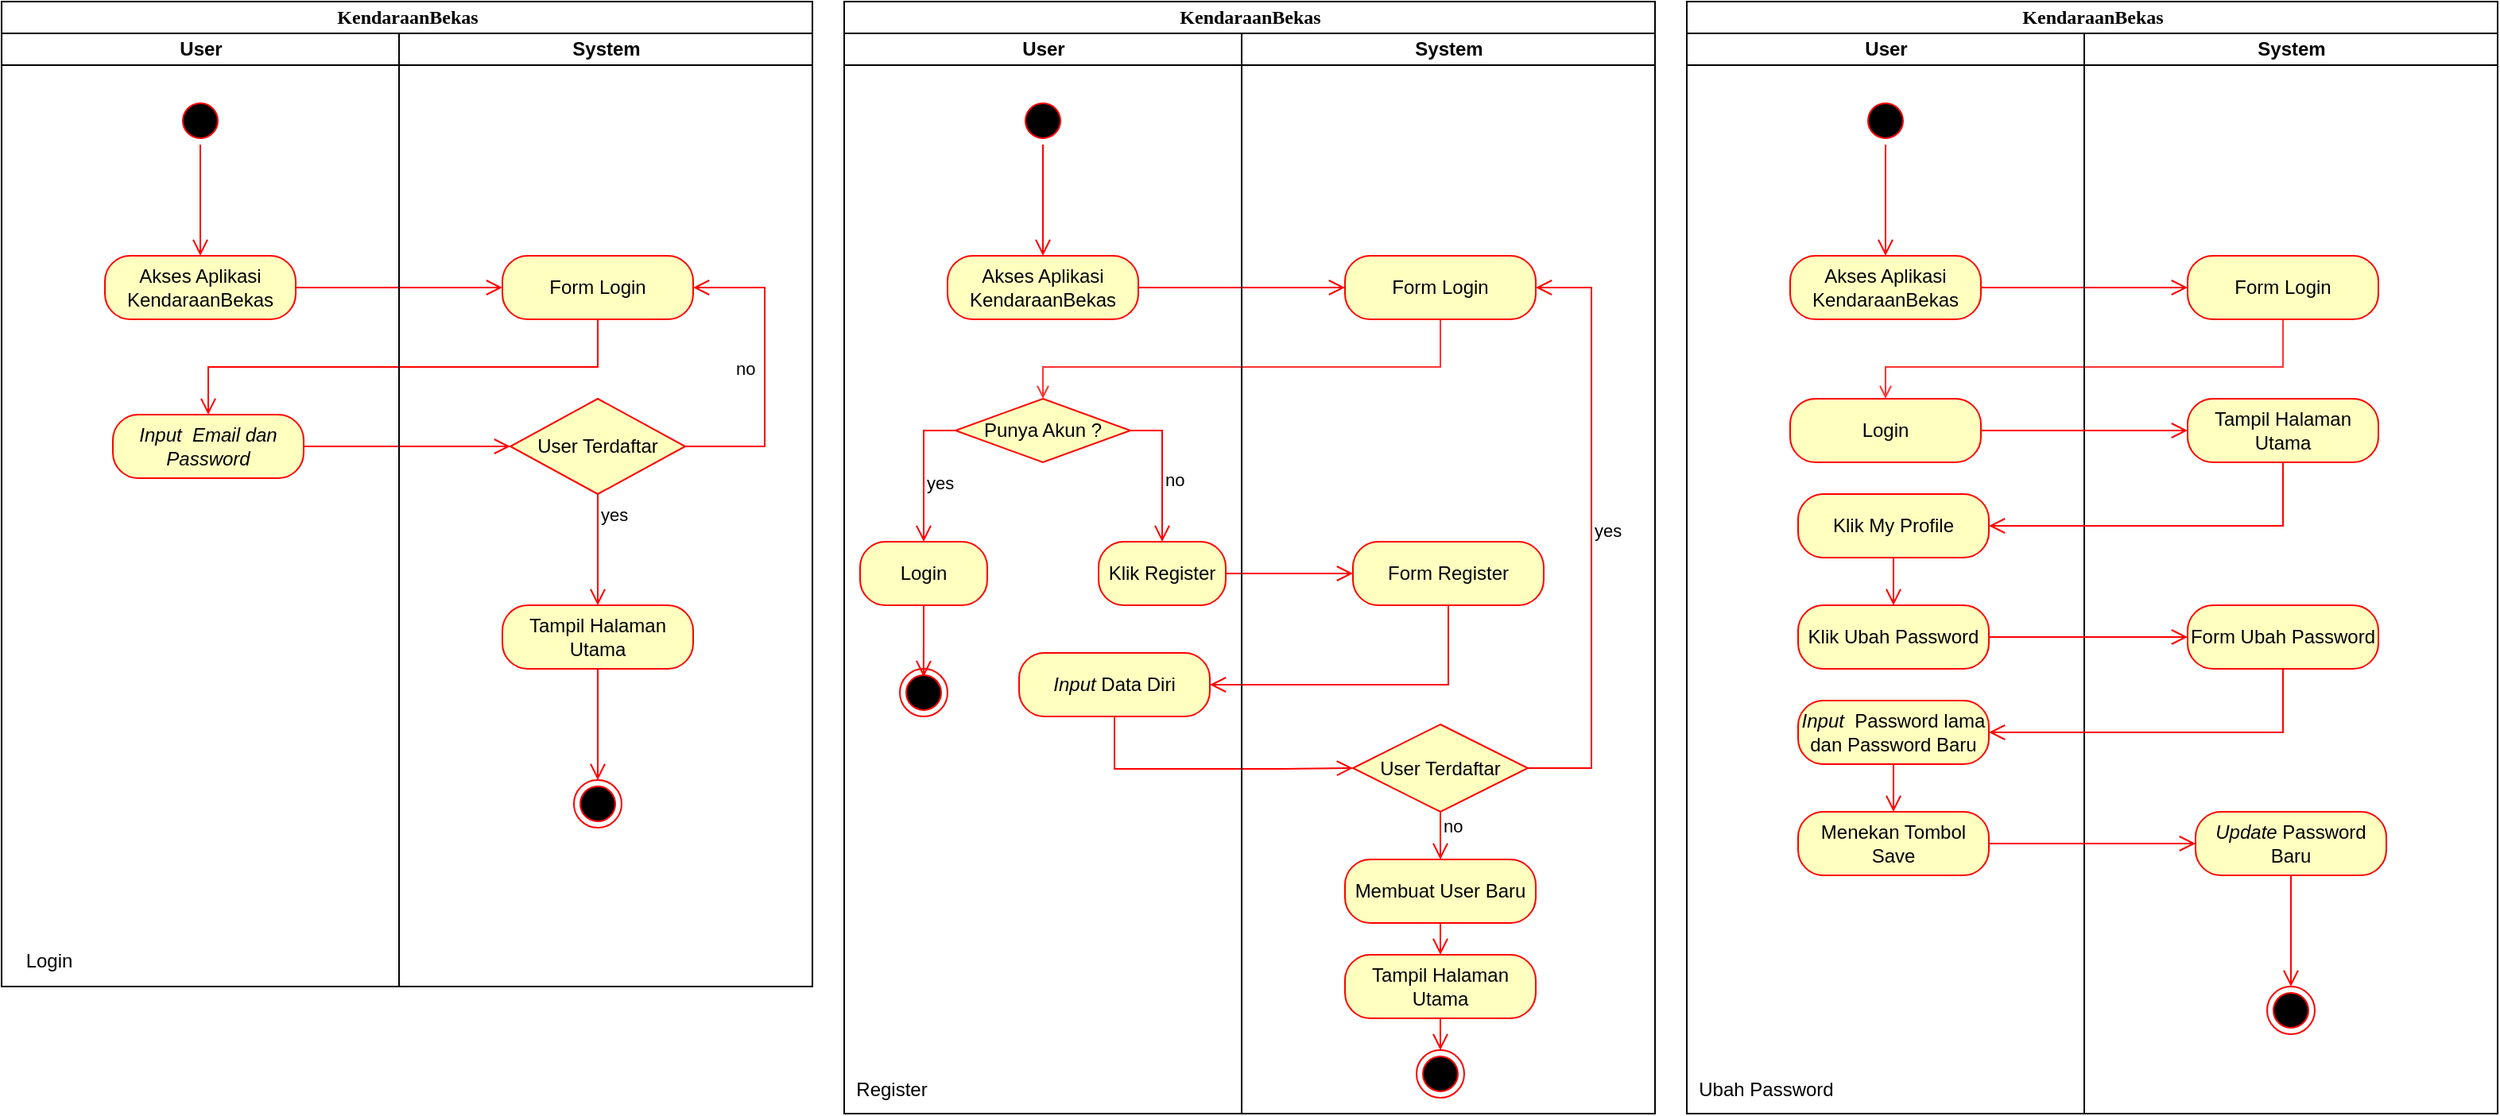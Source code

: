 <mxfile version="16.1.2" type="github">
  <diagram name="Page-1" id="0783ab3e-0a74-02c8-0abd-f7b4e66b4bec">
    <mxGraphModel dx="1186" dy="692" grid="1" gridSize="10" guides="1" tooltips="1" connect="1" arrows="1" fold="1" page="1" pageScale="1" pageWidth="850" pageHeight="1100" background="none" math="0" shadow="0">
      <root>
        <mxCell id="0" />
        <mxCell id="1" parent="0" />
        <mxCell id="1c1d494c118603dd-1" value="KendaraanBekas" style="swimlane;html=1;childLayout=stackLayout;startSize=20;rounded=0;shadow=0;comic=0;labelBackgroundColor=none;strokeWidth=1;fontFamily=Verdana;fontSize=12;align=center;" parent="1" vertex="1">
          <mxGeometry x="40" y="20" width="510" height="620" as="geometry" />
        </mxCell>
        <mxCell id="1c1d494c118603dd-2" value="User" style="swimlane;html=1;startSize=20;" parent="1c1d494c118603dd-1" vertex="1">
          <mxGeometry y="20" width="250" height="600" as="geometry" />
        </mxCell>
        <mxCell id="HbQ1YfReIVzo1ypkKAUV-1" value="" style="ellipse;html=1;shape=startState;fillColor=#000000;strokeColor=#ff0000;" vertex="1" parent="1c1d494c118603dd-2">
          <mxGeometry x="110" y="40" width="30" height="30" as="geometry" />
        </mxCell>
        <mxCell id="HbQ1YfReIVzo1ypkKAUV-2" value="" style="edgeStyle=orthogonalEdgeStyle;html=1;verticalAlign=bottom;endArrow=open;endSize=8;strokeColor=#ff0000;rounded=0;entryX=0.5;entryY=0;entryDx=0;entryDy=0;" edge="1" source="HbQ1YfReIVzo1ypkKAUV-1" parent="1c1d494c118603dd-2" target="HbQ1YfReIVzo1ypkKAUV-4">
          <mxGeometry relative="1" as="geometry">
            <mxPoint x="125" y="130" as="targetPoint" />
          </mxGeometry>
        </mxCell>
        <mxCell id="HbQ1YfReIVzo1ypkKAUV-4" value="Akses Aplikasi KendaraanBekas" style="rounded=1;whiteSpace=wrap;html=1;arcSize=40;fontColor=#000000;fillColor=#ffffc0;strokeColor=#ff0000;" vertex="1" parent="1c1d494c118603dd-2">
          <mxGeometry x="65" y="140" width="120" height="40" as="geometry" />
        </mxCell>
        <mxCell id="HbQ1YfReIVzo1ypkKAUV-8" value="&lt;i&gt;Input &amp;nbsp;Email dan Password&lt;/i&gt;" style="rounded=1;whiteSpace=wrap;html=1;arcSize=40;fontColor=#000000;fillColor=#ffffc0;strokeColor=#ff0000;" vertex="1" parent="1c1d494c118603dd-2">
          <mxGeometry x="70" y="240" width="120" height="40" as="geometry" />
        </mxCell>
        <mxCell id="HbQ1YfReIVzo1ypkKAUV-35" value="Login" style="text;html=1;strokeColor=none;fillColor=none;align=center;verticalAlign=middle;whiteSpace=wrap;rounded=0;" vertex="1" parent="1c1d494c118603dd-2">
          <mxGeometry y="569" width="60" height="30" as="geometry" />
        </mxCell>
        <mxCell id="HbQ1YfReIVzo1ypkKAUV-5" value="" style="edgeStyle=orthogonalEdgeStyle;html=1;verticalAlign=bottom;endArrow=open;endSize=8;strokeColor=#ff0000;rounded=0;entryX=0;entryY=0.5;entryDx=0;entryDy=0;" edge="1" source="HbQ1YfReIVzo1ypkKAUV-4" parent="1c1d494c118603dd-1" target="HbQ1YfReIVzo1ypkKAUV-6">
          <mxGeometry relative="1" as="geometry">
            <mxPoint x="125" y="260" as="targetPoint" />
          </mxGeometry>
        </mxCell>
        <mxCell id="HbQ1YfReIVzo1ypkKAUV-7" value="" style="edgeStyle=orthogonalEdgeStyle;html=1;verticalAlign=bottom;endArrow=open;endSize=8;strokeColor=#ff0000;rounded=0;entryX=0.5;entryY=0;entryDx=0;entryDy=0;" edge="1" source="HbQ1YfReIVzo1ypkKAUV-6" parent="1c1d494c118603dd-1" target="HbQ1YfReIVzo1ypkKAUV-8">
          <mxGeometry relative="1" as="geometry">
            <mxPoint x="375" y="260" as="targetPoint" />
            <Array as="points">
              <mxPoint x="375" y="230" />
              <mxPoint x="130" y="230" />
            </Array>
          </mxGeometry>
        </mxCell>
        <mxCell id="HbQ1YfReIVzo1ypkKAUV-9" value="" style="edgeStyle=orthogonalEdgeStyle;html=1;verticalAlign=bottom;endArrow=open;endSize=8;strokeColor=#ff0000;rounded=0;entryX=0;entryY=0.5;entryDx=0;entryDy=0;" edge="1" source="HbQ1YfReIVzo1ypkKAUV-8" parent="1c1d494c118603dd-1" target="HbQ1YfReIVzo1ypkKAUV-10">
          <mxGeometry relative="1" as="geometry">
            <mxPoint x="130" y="350" as="targetPoint" />
          </mxGeometry>
        </mxCell>
        <mxCell id="1c1d494c118603dd-3" value="System" style="swimlane;html=1;startSize=20;" parent="1c1d494c118603dd-1" vertex="1">
          <mxGeometry x="250" y="20" width="260" height="600" as="geometry" />
        </mxCell>
        <mxCell id="HbQ1YfReIVzo1ypkKAUV-6" value="Form Login" style="rounded=1;whiteSpace=wrap;html=1;arcSize=40;fontColor=#000000;fillColor=#ffffc0;strokeColor=#ff0000;" vertex="1" parent="1c1d494c118603dd-3">
          <mxGeometry x="65" y="140" width="120" height="40" as="geometry" />
        </mxCell>
        <mxCell id="HbQ1YfReIVzo1ypkKAUV-10" value="User Terdaftar" style="rhombus;whiteSpace=wrap;html=1;fillColor=#ffffc0;strokeColor=#ff0000;" vertex="1" parent="1c1d494c118603dd-3">
          <mxGeometry x="70" y="230" width="110" height="60" as="geometry" />
        </mxCell>
        <mxCell id="HbQ1YfReIVzo1ypkKAUV-11" value="no" style="edgeStyle=orthogonalEdgeStyle;html=1;align=left;verticalAlign=bottom;endArrow=open;endSize=8;strokeColor=#ff0000;rounded=0;entryX=1;entryY=0.5;entryDx=0;entryDy=0;" edge="1" source="HbQ1YfReIVzo1ypkKAUV-10" parent="1c1d494c118603dd-3" target="HbQ1YfReIVzo1ypkKAUV-6">
          <mxGeometry x="-0.077" y="20" relative="1" as="geometry">
            <mxPoint x="230" y="270" as="targetPoint" />
            <Array as="points">
              <mxPoint x="230" y="260" />
              <mxPoint x="230" y="160" />
            </Array>
            <mxPoint as="offset" />
          </mxGeometry>
        </mxCell>
        <mxCell id="HbQ1YfReIVzo1ypkKAUV-12" value="yes" style="edgeStyle=orthogonalEdgeStyle;html=1;align=left;verticalAlign=top;endArrow=open;endSize=8;strokeColor=#ff0000;rounded=0;entryX=0.5;entryY=0;entryDx=0;entryDy=0;" edge="1" source="HbQ1YfReIVzo1ypkKAUV-10" parent="1c1d494c118603dd-3" target="HbQ1YfReIVzo1ypkKAUV-13">
          <mxGeometry x="-1" relative="1" as="geometry">
            <mxPoint x="90" y="350" as="targetPoint" />
            <Array as="points">
              <mxPoint x="125" y="340" />
              <mxPoint x="125" y="340" />
            </Array>
          </mxGeometry>
        </mxCell>
        <mxCell id="HbQ1YfReIVzo1ypkKAUV-13" value="Tampil Halaman Utama" style="rounded=1;whiteSpace=wrap;html=1;arcSize=40;fontColor=#000000;fillColor=#ffffc0;strokeColor=#ff0000;" vertex="1" parent="1c1d494c118603dd-3">
          <mxGeometry x="65" y="360" width="120" height="40" as="geometry" />
        </mxCell>
        <mxCell id="HbQ1YfReIVzo1ypkKAUV-14" value="" style="edgeStyle=orthogonalEdgeStyle;html=1;verticalAlign=bottom;endArrow=open;endSize=8;strokeColor=#ff0000;rounded=0;" edge="1" source="HbQ1YfReIVzo1ypkKAUV-13" parent="1c1d494c118603dd-3" target="HbQ1YfReIVzo1ypkKAUV-15">
          <mxGeometry relative="1" as="geometry">
            <mxPoint x="130" y="460" as="targetPoint" />
            <Array as="points" />
          </mxGeometry>
        </mxCell>
        <mxCell id="HbQ1YfReIVzo1ypkKAUV-15" value="" style="ellipse;html=1;shape=endState;fillColor=#000000;strokeColor=#ff0000;" vertex="1" parent="1c1d494c118603dd-3">
          <mxGeometry x="110" y="470" width="30" height="30" as="geometry" />
        </mxCell>
        <mxCell id="HbQ1YfReIVzo1ypkKAUV-18" value="KendaraanBekas" style="swimlane;html=1;childLayout=stackLayout;startSize=20;rounded=0;shadow=0;comic=0;labelBackgroundColor=none;strokeWidth=1;fontFamily=Verdana;fontSize=12;align=center;" vertex="1" parent="1">
          <mxGeometry x="570" y="20" width="510" height="700" as="geometry" />
        </mxCell>
        <mxCell id="HbQ1YfReIVzo1ypkKAUV-19" value="User" style="swimlane;html=1;startSize=20;" vertex="1" parent="HbQ1YfReIVzo1ypkKAUV-18">
          <mxGeometry y="20" width="250" height="680" as="geometry" />
        </mxCell>
        <mxCell id="HbQ1YfReIVzo1ypkKAUV-20" value="" style="ellipse;html=1;shape=startState;fillColor=#000000;strokeColor=#ff0000;" vertex="1" parent="HbQ1YfReIVzo1ypkKAUV-19">
          <mxGeometry x="110" y="40" width="30" height="30" as="geometry" />
        </mxCell>
        <mxCell id="HbQ1YfReIVzo1ypkKAUV-21" value="" style="edgeStyle=orthogonalEdgeStyle;html=1;verticalAlign=bottom;endArrow=open;endSize=8;strokeColor=#ff0000;rounded=0;entryX=0.5;entryY=0;entryDx=0;entryDy=0;" edge="1" parent="HbQ1YfReIVzo1ypkKAUV-19" source="HbQ1YfReIVzo1ypkKAUV-20" target="HbQ1YfReIVzo1ypkKAUV-22">
          <mxGeometry relative="1" as="geometry">
            <mxPoint x="125" y="130" as="targetPoint" />
          </mxGeometry>
        </mxCell>
        <mxCell id="HbQ1YfReIVzo1ypkKAUV-22" value="Akses Aplikasi KendaraanBekas" style="rounded=1;whiteSpace=wrap;html=1;arcSize=40;fontColor=#000000;fillColor=#ffffc0;strokeColor=#ff0000;" vertex="1" parent="HbQ1YfReIVzo1ypkKAUV-19">
          <mxGeometry x="65" y="140" width="120" height="40" as="geometry" />
        </mxCell>
        <mxCell id="HbQ1YfReIVzo1ypkKAUV-36" value="Register" style="text;html=1;strokeColor=none;fillColor=none;align=center;verticalAlign=middle;whiteSpace=wrap;rounded=0;" vertex="1" parent="HbQ1YfReIVzo1ypkKAUV-19">
          <mxGeometry y="650" width="60" height="30" as="geometry" />
        </mxCell>
        <mxCell id="HbQ1YfReIVzo1ypkKAUV-37" value="Punya Akun ?" style="rhombus;whiteSpace=wrap;html=1;fillColor=#ffffc0;strokeColor=#ff0000;" vertex="1" parent="HbQ1YfReIVzo1ypkKAUV-19">
          <mxGeometry x="70" y="230" width="110" height="40" as="geometry" />
        </mxCell>
        <mxCell id="HbQ1YfReIVzo1ypkKAUV-38" value="no" style="edgeStyle=orthogonalEdgeStyle;html=1;align=left;verticalAlign=bottom;endArrow=open;endSize=8;strokeColor=#ff0000;rounded=0;entryX=0.5;entryY=0;entryDx=0;entryDy=0;" edge="1" source="HbQ1YfReIVzo1ypkKAUV-37" parent="HbQ1YfReIVzo1ypkKAUV-19" target="HbQ1YfReIVzo1ypkKAUV-46">
          <mxGeometry x="0.334" relative="1" as="geometry">
            <mxPoint x="230" y="350" as="targetPoint" />
            <Array as="points">
              <mxPoint x="200" y="250" />
            </Array>
            <mxPoint as="offset" />
          </mxGeometry>
        </mxCell>
        <mxCell id="HbQ1YfReIVzo1ypkKAUV-39" value="yes" style="edgeStyle=orthogonalEdgeStyle;html=1;align=left;verticalAlign=top;endArrow=open;endSize=8;strokeColor=#ff0000;rounded=0;entryX=0.5;entryY=0;entryDx=0;entryDy=0;" edge="1" source="HbQ1YfReIVzo1ypkKAUV-37" parent="HbQ1YfReIVzo1ypkKAUV-19" target="HbQ1YfReIVzo1ypkKAUV-40">
          <mxGeometry x="-0.11" relative="1" as="geometry">
            <mxPoint x="75" y="410" as="targetPoint" />
            <Array as="points">
              <mxPoint x="50" y="250" />
            </Array>
            <mxPoint as="offset" />
          </mxGeometry>
        </mxCell>
        <mxCell id="HbQ1YfReIVzo1ypkKAUV-40" value="Login" style="rounded=1;whiteSpace=wrap;html=1;arcSize=40;fontColor=#000000;fillColor=#ffffc0;strokeColor=#ff0000;" vertex="1" parent="HbQ1YfReIVzo1ypkKAUV-19">
          <mxGeometry x="10" y="320" width="80" height="40" as="geometry" />
        </mxCell>
        <mxCell id="HbQ1YfReIVzo1ypkKAUV-41" value="" style="edgeStyle=orthogonalEdgeStyle;html=1;verticalAlign=bottom;endArrow=open;endSize=8;strokeColor=#ff0000;rounded=0;entryX=0.498;entryY=0.169;entryDx=0;entryDy=0;entryPerimeter=0;" edge="1" source="HbQ1YfReIVzo1ypkKAUV-40" parent="HbQ1YfReIVzo1ypkKAUV-19" target="HbQ1YfReIVzo1ypkKAUV-44">
          <mxGeometry relative="1" as="geometry">
            <mxPoint x="100" y="520" as="targetPoint" />
          </mxGeometry>
        </mxCell>
        <mxCell id="HbQ1YfReIVzo1ypkKAUV-44" value="" style="ellipse;html=1;shape=endState;fillColor=#000000;strokeColor=#ff0000;" vertex="1" parent="HbQ1YfReIVzo1ypkKAUV-19">
          <mxGeometry x="35" y="400" width="30" height="30" as="geometry" />
        </mxCell>
        <mxCell id="HbQ1YfReIVzo1ypkKAUV-46" value="Klik Register" style="rounded=1;whiteSpace=wrap;html=1;arcSize=40;fontColor=#000000;fillColor=#ffffc0;strokeColor=#ff0000;" vertex="1" parent="HbQ1YfReIVzo1ypkKAUV-19">
          <mxGeometry x="160" y="320" width="80" height="40" as="geometry" />
        </mxCell>
        <mxCell id="HbQ1YfReIVzo1ypkKAUV-52" value="&lt;i&gt;Input&lt;/i&gt;&amp;nbsp;Data Diri" style="rounded=1;whiteSpace=wrap;html=1;arcSize=40;fontColor=#000000;fillColor=#ffffc0;strokeColor=#ff0000;" vertex="1" parent="HbQ1YfReIVzo1ypkKAUV-19">
          <mxGeometry x="110" y="390" width="120" height="40" as="geometry" />
        </mxCell>
        <mxCell id="HbQ1YfReIVzo1ypkKAUV-24" value="" style="edgeStyle=orthogonalEdgeStyle;html=1;verticalAlign=bottom;endArrow=open;endSize=8;strokeColor=#ff0000;rounded=0;entryX=0;entryY=0.5;entryDx=0;entryDy=0;" edge="1" parent="HbQ1YfReIVzo1ypkKAUV-18" source="HbQ1YfReIVzo1ypkKAUV-22" target="HbQ1YfReIVzo1ypkKAUV-28">
          <mxGeometry relative="1" as="geometry">
            <mxPoint x="125" y="260" as="targetPoint" />
          </mxGeometry>
        </mxCell>
        <mxCell id="HbQ1YfReIVzo1ypkKAUV-45" style="edgeStyle=orthogonalEdgeStyle;rounded=0;orthogonalLoop=1;jettySize=auto;html=1;entryX=0.5;entryY=0;entryDx=0;entryDy=0;endArrow=open;endFill=0;strokeColor=#FF3333;" edge="1" parent="HbQ1YfReIVzo1ypkKAUV-18" source="HbQ1YfReIVzo1ypkKAUV-28" target="HbQ1YfReIVzo1ypkKAUV-37">
          <mxGeometry relative="1" as="geometry">
            <Array as="points">
              <mxPoint x="375" y="230" />
              <mxPoint x="125" y="230" />
            </Array>
          </mxGeometry>
        </mxCell>
        <mxCell id="HbQ1YfReIVzo1ypkKAUV-47" value="" style="edgeStyle=orthogonalEdgeStyle;html=1;verticalAlign=bottom;endArrow=open;endSize=8;strokeColor=#ff0000;rounded=0;entryX=0;entryY=0.5;entryDx=0;entryDy=0;" edge="1" source="HbQ1YfReIVzo1ypkKAUV-46" parent="HbQ1YfReIVzo1ypkKAUV-18" target="HbQ1YfReIVzo1ypkKAUV-48">
          <mxGeometry relative="1" as="geometry">
            <mxPoint x="170" y="440" as="targetPoint" />
          </mxGeometry>
        </mxCell>
        <mxCell id="HbQ1YfReIVzo1ypkKAUV-49" value="" style="edgeStyle=orthogonalEdgeStyle;html=1;verticalAlign=bottom;endArrow=open;endSize=8;strokeColor=#ff0000;rounded=0;entryX=1;entryY=0.5;entryDx=0;entryDy=0;" edge="1" source="HbQ1YfReIVzo1ypkKAUV-48" parent="HbQ1YfReIVzo1ypkKAUV-18" target="HbQ1YfReIVzo1ypkKAUV-52">
          <mxGeometry relative="1" as="geometry">
            <mxPoint x="380" y="440" as="targetPoint" />
            <Array as="points">
              <mxPoint x="380" y="430" />
            </Array>
          </mxGeometry>
        </mxCell>
        <mxCell id="HbQ1YfReIVzo1ypkKAUV-53" value="" style="edgeStyle=orthogonalEdgeStyle;html=1;verticalAlign=bottom;endArrow=open;endSize=8;strokeColor=#ff0000;rounded=0;entryX=0;entryY=0.5;entryDx=0;entryDy=0;" edge="1" source="HbQ1YfReIVzo1ypkKAUV-52" parent="HbQ1YfReIVzo1ypkKAUV-18" target="HbQ1YfReIVzo1ypkKAUV-54">
          <mxGeometry relative="1" as="geometry">
            <mxPoint x="170" y="510" as="targetPoint" />
            <Array as="points">
              <mxPoint x="170" y="483" />
              <mxPoint x="275" y="483" />
            </Array>
          </mxGeometry>
        </mxCell>
        <mxCell id="HbQ1YfReIVzo1ypkKAUV-27" value="System" style="swimlane;html=1;startSize=20;" vertex="1" parent="HbQ1YfReIVzo1ypkKAUV-18">
          <mxGeometry x="250" y="20" width="260" height="680" as="geometry" />
        </mxCell>
        <mxCell id="HbQ1YfReIVzo1ypkKAUV-28" value="Form Login" style="rounded=1;whiteSpace=wrap;html=1;arcSize=40;fontColor=#000000;fillColor=#ffffc0;strokeColor=#ff0000;" vertex="1" parent="HbQ1YfReIVzo1ypkKAUV-27">
          <mxGeometry x="65" y="140" width="120" height="40" as="geometry" />
        </mxCell>
        <mxCell id="HbQ1YfReIVzo1ypkKAUV-48" value="Form Register" style="rounded=1;whiteSpace=wrap;html=1;arcSize=40;fontColor=#000000;fillColor=#ffffc0;strokeColor=#ff0000;" vertex="1" parent="HbQ1YfReIVzo1ypkKAUV-27">
          <mxGeometry x="70" y="320" width="120" height="40" as="geometry" />
        </mxCell>
        <mxCell id="HbQ1YfReIVzo1ypkKAUV-54" value="User Terdaftar" style="rhombus;whiteSpace=wrap;html=1;fillColor=#ffffc0;strokeColor=#ff0000;" vertex="1" parent="HbQ1YfReIVzo1ypkKAUV-27">
          <mxGeometry x="70" y="435" width="110" height="55" as="geometry" />
        </mxCell>
        <mxCell id="HbQ1YfReIVzo1ypkKAUV-55" value="no" style="edgeStyle=orthogonalEdgeStyle;html=1;align=left;verticalAlign=bottom;endArrow=open;endSize=8;strokeColor=#ff0000;rounded=0;entryX=1;entryY=0.5;entryDx=0;entryDy=0;" edge="1" source="HbQ1YfReIVzo1ypkKAUV-54" parent="HbQ1YfReIVzo1ypkKAUV-27" target="HbQ1YfReIVzo1ypkKAUV-28">
          <mxGeometry x="-1" y="-71" relative="1" as="geometry">
            <mxPoint x="215" y="455" as="targetPoint" />
            <Array as="points">
              <mxPoint x="220" y="463" />
              <mxPoint x="220" y="160" />
            </Array>
            <mxPoint x="-55" y="-26" as="offset" />
          </mxGeometry>
        </mxCell>
        <mxCell id="HbQ1YfReIVzo1ypkKAUV-56" value="yes" style="edgeStyle=orthogonalEdgeStyle;html=1;align=left;verticalAlign=top;endArrow=open;endSize=8;strokeColor=#ff0000;rounded=0;entryX=0.5;entryY=0;entryDx=0;entryDy=0;" edge="1" source="HbQ1YfReIVzo1ypkKAUV-54" parent="HbQ1YfReIVzo1ypkKAUV-27" target="HbQ1YfReIVzo1ypkKAUV-57">
          <mxGeometry x="-1" y="212" relative="1" as="geometry">
            <mxPoint x="75" y="535" as="targetPoint" />
            <mxPoint x="-117" y="-190" as="offset" />
          </mxGeometry>
        </mxCell>
        <mxCell id="HbQ1YfReIVzo1ypkKAUV-57" value="Membuat User Baru" style="rounded=1;whiteSpace=wrap;html=1;arcSize=40;fontColor=#000000;fillColor=#ffffc0;strokeColor=#ff0000;" vertex="1" parent="HbQ1YfReIVzo1ypkKAUV-27">
          <mxGeometry x="65" y="520" width="120" height="40" as="geometry" />
        </mxCell>
        <mxCell id="HbQ1YfReIVzo1ypkKAUV-58" value="" style="edgeStyle=orthogonalEdgeStyle;html=1;verticalAlign=bottom;endArrow=open;endSize=8;strokeColor=#ff0000;rounded=0;entryX=0.5;entryY=0;entryDx=0;entryDy=0;" edge="1" source="HbQ1YfReIVzo1ypkKAUV-57" parent="HbQ1YfReIVzo1ypkKAUV-27" target="HbQ1YfReIVzo1ypkKAUV-59">
          <mxGeometry relative="1" as="geometry">
            <mxPoint x="150" y="635" as="targetPoint" />
            <Array as="points" />
          </mxGeometry>
        </mxCell>
        <mxCell id="HbQ1YfReIVzo1ypkKAUV-59" value="Tampil Halaman Utama" style="rounded=1;whiteSpace=wrap;html=1;arcSize=40;fontColor=#000000;fillColor=#ffffc0;strokeColor=#ff0000;" vertex="1" parent="HbQ1YfReIVzo1ypkKAUV-27">
          <mxGeometry x="65" y="580" width="120" height="40" as="geometry" />
        </mxCell>
        <mxCell id="HbQ1YfReIVzo1ypkKAUV-60" value="" style="edgeStyle=orthogonalEdgeStyle;html=1;verticalAlign=bottom;endArrow=open;endSize=8;strokeColor=#ff0000;rounded=0;entryX=0.5;entryY=0;entryDx=0;entryDy=0;" edge="1" source="HbQ1YfReIVzo1ypkKAUV-59" parent="HbQ1YfReIVzo1ypkKAUV-27" target="HbQ1YfReIVzo1ypkKAUV-61">
          <mxGeometry relative="1" as="geometry">
            <mxPoint x="125" y="740" as="targetPoint" />
          </mxGeometry>
        </mxCell>
        <mxCell id="HbQ1YfReIVzo1ypkKAUV-61" value="" style="ellipse;html=1;shape=endState;fillColor=#000000;strokeColor=#ff0000;" vertex="1" parent="HbQ1YfReIVzo1ypkKAUV-27">
          <mxGeometry x="110" y="640" width="30" height="30" as="geometry" />
        </mxCell>
        <mxCell id="HbQ1YfReIVzo1ypkKAUV-63" value="KendaraanBekas" style="swimlane;html=1;childLayout=stackLayout;startSize=20;rounded=0;shadow=0;comic=0;labelBackgroundColor=none;strokeWidth=1;fontFamily=Verdana;fontSize=12;align=center;" vertex="1" parent="1">
          <mxGeometry x="1100" y="20" width="510" height="700" as="geometry" />
        </mxCell>
        <mxCell id="HbQ1YfReIVzo1ypkKAUV-64" value="User" style="swimlane;html=1;startSize=20;" vertex="1" parent="HbQ1YfReIVzo1ypkKAUV-63">
          <mxGeometry y="20" width="250" height="680" as="geometry" />
        </mxCell>
        <mxCell id="HbQ1YfReIVzo1ypkKAUV-65" value="" style="ellipse;html=1;shape=startState;fillColor=#000000;strokeColor=#ff0000;" vertex="1" parent="HbQ1YfReIVzo1ypkKAUV-64">
          <mxGeometry x="110" y="40" width="30" height="30" as="geometry" />
        </mxCell>
        <mxCell id="HbQ1YfReIVzo1ypkKAUV-66" value="" style="edgeStyle=orthogonalEdgeStyle;html=1;verticalAlign=bottom;endArrow=open;endSize=8;strokeColor=#ff0000;rounded=0;entryX=0.5;entryY=0;entryDx=0;entryDy=0;" edge="1" parent="HbQ1YfReIVzo1ypkKAUV-64" source="HbQ1YfReIVzo1ypkKAUV-65" target="HbQ1YfReIVzo1ypkKAUV-67">
          <mxGeometry relative="1" as="geometry">
            <mxPoint x="125" y="130" as="targetPoint" />
          </mxGeometry>
        </mxCell>
        <mxCell id="HbQ1YfReIVzo1ypkKAUV-67" value="Akses Aplikasi KendaraanBekas" style="rounded=1;whiteSpace=wrap;html=1;arcSize=40;fontColor=#000000;fillColor=#ffffc0;strokeColor=#ff0000;" vertex="1" parent="HbQ1YfReIVzo1ypkKAUV-64">
          <mxGeometry x="65" y="140" width="120" height="40" as="geometry" />
        </mxCell>
        <mxCell id="HbQ1YfReIVzo1ypkKAUV-68" value="Ubah Password" style="text;html=1;strokeColor=none;fillColor=none;align=center;verticalAlign=middle;whiteSpace=wrap;rounded=0;" vertex="1" parent="HbQ1YfReIVzo1ypkKAUV-64">
          <mxGeometry y="650" width="100" height="30" as="geometry" />
        </mxCell>
        <mxCell id="HbQ1YfReIVzo1ypkKAUV-93" value="Login" style="rounded=1;whiteSpace=wrap;html=1;arcSize=40;fontColor=#000000;fillColor=#ffffc0;strokeColor=#ff0000;" vertex="1" parent="HbQ1YfReIVzo1ypkKAUV-64">
          <mxGeometry x="65" y="230" width="120" height="40" as="geometry" />
        </mxCell>
        <mxCell id="HbQ1YfReIVzo1ypkKAUV-97" value="Klik My Profile" style="rounded=1;whiteSpace=wrap;html=1;arcSize=40;fontColor=#000000;fillColor=#ffffc0;strokeColor=#ff0000;" vertex="1" parent="HbQ1YfReIVzo1ypkKAUV-64">
          <mxGeometry x="70" y="290" width="120" height="40" as="geometry" />
        </mxCell>
        <mxCell id="HbQ1YfReIVzo1ypkKAUV-98" value="" style="edgeStyle=orthogonalEdgeStyle;html=1;verticalAlign=bottom;endArrow=open;endSize=8;strokeColor=#ff0000;rounded=0;" edge="1" source="HbQ1YfReIVzo1ypkKAUV-97" parent="HbQ1YfReIVzo1ypkKAUV-64" target="HbQ1YfReIVzo1ypkKAUV-99">
          <mxGeometry relative="1" as="geometry">
            <mxPoint x="130" y="390" as="targetPoint" />
          </mxGeometry>
        </mxCell>
        <mxCell id="HbQ1YfReIVzo1ypkKAUV-99" value="Klik Ubah Password" style="rounded=1;whiteSpace=wrap;html=1;arcSize=40;fontColor=#000000;fillColor=#ffffc0;strokeColor=#ff0000;" vertex="1" parent="HbQ1YfReIVzo1ypkKAUV-64">
          <mxGeometry x="70" y="360" width="120" height="40" as="geometry" />
        </mxCell>
        <mxCell id="HbQ1YfReIVzo1ypkKAUV-105" value="&lt;i&gt;Input &lt;/i&gt;&amp;nbsp;Password lama dan Password Baru" style="rounded=1;whiteSpace=wrap;html=1;arcSize=40;fontColor=#000000;fillColor=#ffffc0;strokeColor=#ff0000;" vertex="1" parent="HbQ1YfReIVzo1ypkKAUV-64">
          <mxGeometry x="70" y="420" width="120" height="40" as="geometry" />
        </mxCell>
        <mxCell id="HbQ1YfReIVzo1ypkKAUV-106" value="" style="edgeStyle=orthogonalEdgeStyle;html=1;verticalAlign=bottom;endArrow=open;endSize=8;strokeColor=#ff0000;rounded=0;entryX=0.5;entryY=0;entryDx=0;entryDy=0;" edge="1" source="HbQ1YfReIVzo1ypkKAUV-105" parent="HbQ1YfReIVzo1ypkKAUV-64" target="HbQ1YfReIVzo1ypkKAUV-107">
          <mxGeometry relative="1" as="geometry">
            <mxPoint x="130" y="520" as="targetPoint" />
          </mxGeometry>
        </mxCell>
        <mxCell id="HbQ1YfReIVzo1ypkKAUV-107" value="Menekan Tombol Save" style="rounded=1;whiteSpace=wrap;html=1;arcSize=40;fontColor=#000000;fillColor=#ffffc0;strokeColor=#ff0000;" vertex="1" parent="HbQ1YfReIVzo1ypkKAUV-64">
          <mxGeometry x="70" y="490" width="120" height="40" as="geometry" />
        </mxCell>
        <mxCell id="HbQ1YfReIVzo1ypkKAUV-77" value="" style="edgeStyle=orthogonalEdgeStyle;html=1;verticalAlign=bottom;endArrow=open;endSize=8;strokeColor=#ff0000;rounded=0;entryX=0;entryY=0.5;entryDx=0;entryDy=0;" edge="1" parent="HbQ1YfReIVzo1ypkKAUV-63" source="HbQ1YfReIVzo1ypkKAUV-67" target="HbQ1YfReIVzo1ypkKAUV-83">
          <mxGeometry relative="1" as="geometry">
            <mxPoint x="125" y="260" as="targetPoint" />
          </mxGeometry>
        </mxCell>
        <mxCell id="HbQ1YfReIVzo1ypkKAUV-78" style="edgeStyle=orthogonalEdgeStyle;rounded=0;orthogonalLoop=1;jettySize=auto;html=1;endArrow=open;endFill=0;strokeColor=#FF3333;" edge="1" parent="HbQ1YfReIVzo1ypkKAUV-63" source="HbQ1YfReIVzo1ypkKAUV-83" target="HbQ1YfReIVzo1ypkKAUV-93">
          <mxGeometry relative="1" as="geometry">
            <Array as="points">
              <mxPoint x="375" y="230" />
              <mxPoint x="125" y="230" />
            </Array>
            <mxPoint x="125" y="250" as="targetPoint" />
          </mxGeometry>
        </mxCell>
        <mxCell id="HbQ1YfReIVzo1ypkKAUV-82" value="System" style="swimlane;html=1;startSize=20;" vertex="1" parent="HbQ1YfReIVzo1ypkKAUV-63">
          <mxGeometry x="250" y="20" width="260" height="680" as="geometry" />
        </mxCell>
        <mxCell id="HbQ1YfReIVzo1ypkKAUV-83" value="Form Login" style="rounded=1;whiteSpace=wrap;html=1;arcSize=40;fontColor=#000000;fillColor=#ffffc0;strokeColor=#ff0000;" vertex="1" parent="HbQ1YfReIVzo1ypkKAUV-82">
          <mxGeometry x="65" y="140" width="120" height="40" as="geometry" />
        </mxCell>
        <mxCell id="HbQ1YfReIVzo1ypkKAUV-95" value="Tampil Halaman Utama" style="rounded=1;whiteSpace=wrap;html=1;arcSize=40;fontColor=#000000;fillColor=#ffffc0;strokeColor=#ff0000;" vertex="1" parent="HbQ1YfReIVzo1ypkKAUV-82">
          <mxGeometry x="65" y="230" width="120" height="40" as="geometry" />
        </mxCell>
        <mxCell id="HbQ1YfReIVzo1ypkKAUV-103" value="Form Ubah Password" style="rounded=1;whiteSpace=wrap;html=1;arcSize=40;fontColor=#000000;fillColor=#ffffc0;strokeColor=#ff0000;" vertex="1" parent="HbQ1YfReIVzo1ypkKAUV-82">
          <mxGeometry x="65" y="360" width="120" height="40" as="geometry" />
        </mxCell>
        <mxCell id="HbQ1YfReIVzo1ypkKAUV-109" value="&lt;i&gt;Update&lt;/i&gt;&amp;nbsp;Password Baru" style="rounded=1;whiteSpace=wrap;html=1;arcSize=40;fontColor=#000000;fillColor=#ffffc0;strokeColor=#ff0000;" vertex="1" parent="HbQ1YfReIVzo1ypkKAUV-82">
          <mxGeometry x="70" y="490" width="120" height="40" as="geometry" />
        </mxCell>
        <mxCell id="HbQ1YfReIVzo1ypkKAUV-110" value="" style="edgeStyle=orthogonalEdgeStyle;html=1;verticalAlign=bottom;endArrow=open;endSize=8;strokeColor=#ff0000;rounded=0;entryX=0.5;entryY=0;entryDx=0;entryDy=0;" edge="1" source="HbQ1YfReIVzo1ypkKAUV-109" parent="HbQ1YfReIVzo1ypkKAUV-82" target="HbQ1YfReIVzo1ypkKAUV-111">
          <mxGeometry relative="1" as="geometry">
            <mxPoint x="130" y="590" as="targetPoint" />
          </mxGeometry>
        </mxCell>
        <mxCell id="HbQ1YfReIVzo1ypkKAUV-111" value="" style="ellipse;html=1;shape=endState;fillColor=#000000;strokeColor=#ff0000;" vertex="1" parent="HbQ1YfReIVzo1ypkKAUV-82">
          <mxGeometry x="115" y="600" width="30" height="30" as="geometry" />
        </mxCell>
        <mxCell id="HbQ1YfReIVzo1ypkKAUV-94" value="" style="edgeStyle=orthogonalEdgeStyle;html=1;verticalAlign=bottom;endArrow=open;endSize=8;strokeColor=#ff0000;rounded=0;entryX=0;entryY=0.5;entryDx=0;entryDy=0;" edge="1" source="HbQ1YfReIVzo1ypkKAUV-93" parent="HbQ1YfReIVzo1ypkKAUV-63" target="HbQ1YfReIVzo1ypkKAUV-95">
          <mxGeometry relative="1" as="geometry">
            <mxPoint x="125" y="350" as="targetPoint" />
          </mxGeometry>
        </mxCell>
        <mxCell id="HbQ1YfReIVzo1ypkKAUV-96" value="" style="edgeStyle=orthogonalEdgeStyle;html=1;verticalAlign=bottom;endArrow=open;endSize=8;strokeColor=#ff0000;rounded=0;entryX=1;entryY=0.5;entryDx=0;entryDy=0;" edge="1" source="HbQ1YfReIVzo1ypkKAUV-95" parent="HbQ1YfReIVzo1ypkKAUV-63" target="HbQ1YfReIVzo1ypkKAUV-97">
          <mxGeometry relative="1" as="geometry">
            <mxPoint x="380" y="360" as="targetPoint" />
            <Array as="points">
              <mxPoint x="375" y="330" />
            </Array>
          </mxGeometry>
        </mxCell>
        <mxCell id="HbQ1YfReIVzo1ypkKAUV-100" value="" style="edgeStyle=orthogonalEdgeStyle;html=1;verticalAlign=bottom;endArrow=open;endSize=8;strokeColor=#ff0000;rounded=0;entryX=0;entryY=0.5;entryDx=0;entryDy=0;" edge="1" source="HbQ1YfReIVzo1ypkKAUV-99" parent="HbQ1YfReIVzo1ypkKAUV-63" target="HbQ1YfReIVzo1ypkKAUV-103">
          <mxGeometry relative="1" as="geometry">
            <mxPoint x="130" y="510" as="targetPoint" />
          </mxGeometry>
        </mxCell>
        <mxCell id="HbQ1YfReIVzo1ypkKAUV-104" value="" style="edgeStyle=orthogonalEdgeStyle;html=1;verticalAlign=bottom;endArrow=open;endSize=8;strokeColor=#ff0000;rounded=0;entryX=1;entryY=0.5;entryDx=0;entryDy=0;" edge="1" source="HbQ1YfReIVzo1ypkKAUV-103" parent="HbQ1YfReIVzo1ypkKAUV-63" target="HbQ1YfReIVzo1ypkKAUV-105">
          <mxGeometry relative="1" as="geometry">
            <mxPoint x="375" y="460" as="targetPoint" />
            <Array as="points">
              <mxPoint x="375" y="460" />
            </Array>
          </mxGeometry>
        </mxCell>
        <mxCell id="HbQ1YfReIVzo1ypkKAUV-108" value="" style="edgeStyle=orthogonalEdgeStyle;html=1;verticalAlign=bottom;endArrow=open;endSize=8;strokeColor=#ff0000;rounded=0;entryX=0;entryY=0.5;entryDx=0;entryDy=0;" edge="1" source="HbQ1YfReIVzo1ypkKAUV-107" parent="HbQ1YfReIVzo1ypkKAUV-63" target="HbQ1YfReIVzo1ypkKAUV-109">
          <mxGeometry relative="1" as="geometry">
            <mxPoint x="130" y="660" as="targetPoint" />
          </mxGeometry>
        </mxCell>
      </root>
    </mxGraphModel>
  </diagram>
</mxfile>
